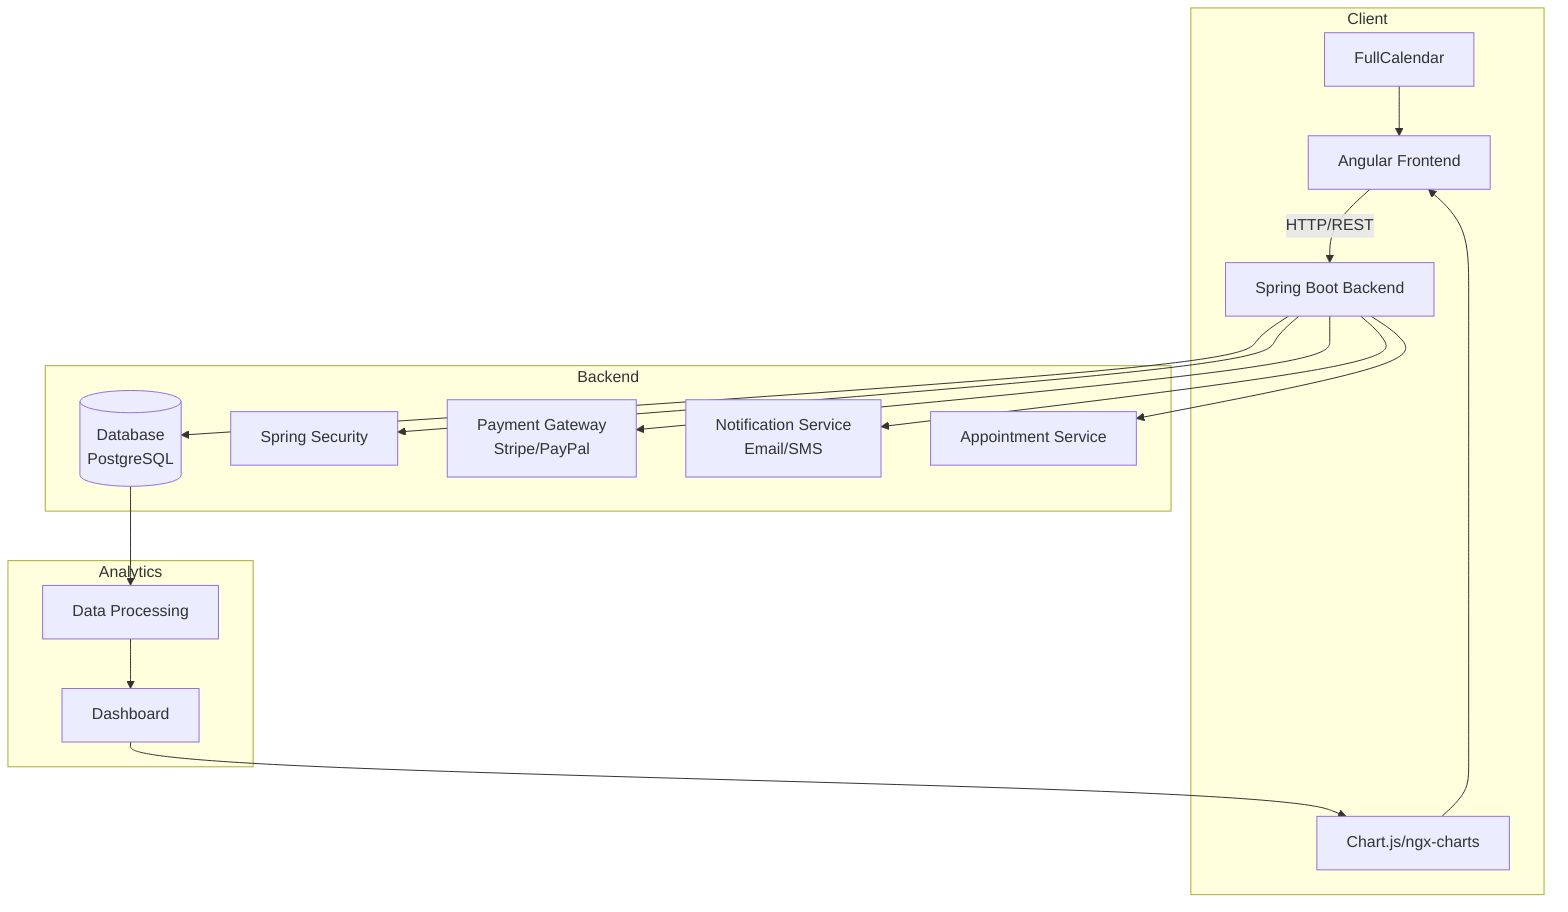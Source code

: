 graph TB
    subgraph Client
        A[Angular Frontend] --> |HTTP/REST| B[Spring Boot Backend]
        A1[FullCalendar] --> A
        A2[Chart.js/ngx-charts] --> A
    end

    subgraph Backend
        B --> C[(Database<br>PostgreSQL)]
        B --> D[Spring Security]
        B --> E[Payment Gateway<br>Stripe/PayPal]
        B --> F[Notification Service<br>Email/SMS]
        B --> I[Appointment Service]
    end

    subgraph Analytics
        G[Dashboard] --> A2
        H[Data Processing] --> G
        C --> H
    end
